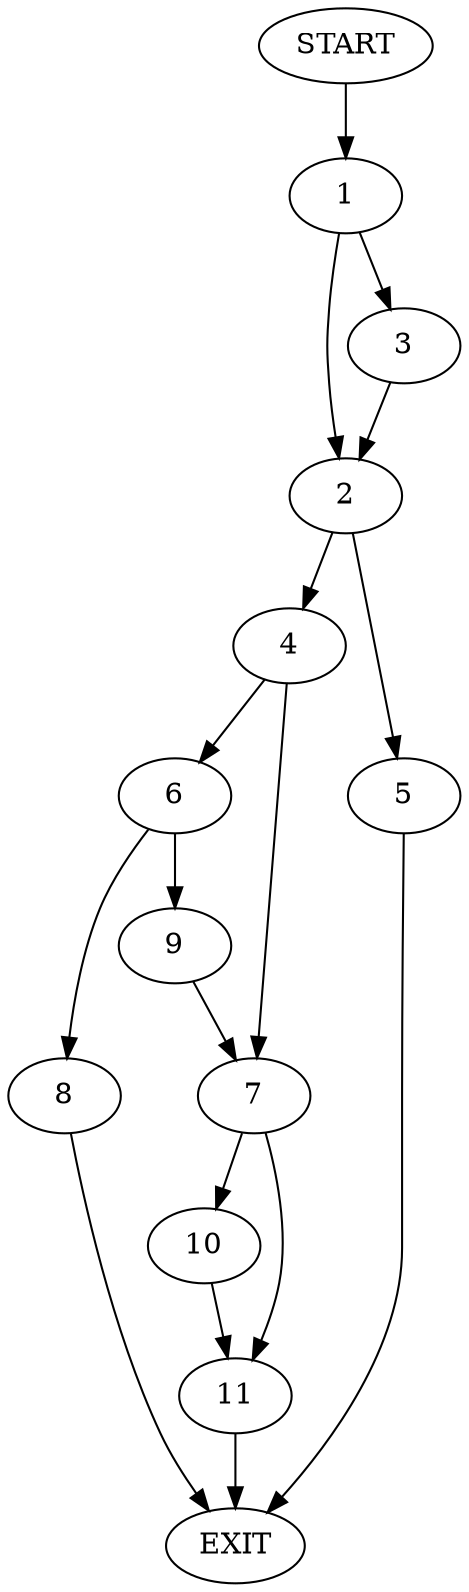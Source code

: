 digraph {
0 [label="START"]
12 [label="EXIT"]
0 -> 1
1 -> 2
1 -> 3
3 -> 2
2 -> 4
2 -> 5
5 -> 12
4 -> 6
4 -> 7
6 -> 8
6 -> 9
7 -> 10
7 -> 11
9 -> 7
8 -> 12
10 -> 11
11 -> 12
}
